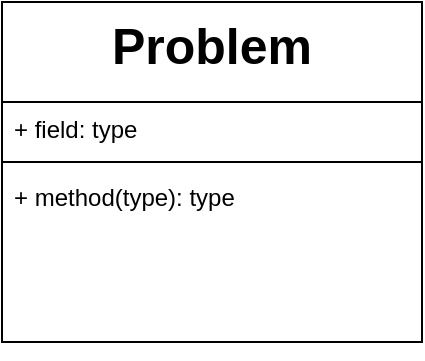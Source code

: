<mxfile version="26.0.11">
  <diagram name="Page-1" id="C6YzE_mWgBNW7gvZnHhm">
    <mxGraphModel dx="1563" dy="795" grid="1" gridSize="10" guides="1" tooltips="1" connect="1" arrows="1" fold="1" page="1" pageScale="1" pageWidth="850" pageHeight="1400" math="0" shadow="0">
      <root>
        <mxCell id="0" />
        <mxCell id="1" parent="0" />
        <mxCell id="oDP2CXBUagDUzoSfwTcn-1" value="&lt;font style=&quot;font-size: 25px;&quot;&gt;Problem&lt;/font&gt;" style="swimlane;fontStyle=1;align=center;verticalAlign=top;childLayout=stackLayout;horizontal=1;startSize=50;horizontalStack=0;resizeParent=1;resizeParentMax=0;resizeLast=0;collapsible=1;marginBottom=0;whiteSpace=wrap;html=1;" vertex="1" parent="1">
          <mxGeometry x="350" y="410" width="210" height="170" as="geometry" />
        </mxCell>
        <mxCell id="oDP2CXBUagDUzoSfwTcn-2" value="+ field: type" style="text;strokeColor=none;fillColor=none;align=left;verticalAlign=top;spacingLeft=4;spacingRight=4;overflow=hidden;rotatable=0;points=[[0,0.5],[1,0.5]];portConstraint=eastwest;whiteSpace=wrap;html=1;" vertex="1" parent="oDP2CXBUagDUzoSfwTcn-1">
          <mxGeometry y="50" width="210" height="26" as="geometry" />
        </mxCell>
        <mxCell id="oDP2CXBUagDUzoSfwTcn-3" value="" style="line;strokeWidth=1;fillColor=none;align=left;verticalAlign=middle;spacingTop=-1;spacingLeft=3;spacingRight=3;rotatable=0;labelPosition=right;points=[];portConstraint=eastwest;strokeColor=inherit;" vertex="1" parent="oDP2CXBUagDUzoSfwTcn-1">
          <mxGeometry y="76" width="210" height="8" as="geometry" />
        </mxCell>
        <mxCell id="oDP2CXBUagDUzoSfwTcn-4" value="+ method(type): type" style="text;strokeColor=none;fillColor=none;align=left;verticalAlign=top;spacingLeft=4;spacingRight=4;overflow=hidden;rotatable=0;points=[[0,0.5],[1,0.5]];portConstraint=eastwest;whiteSpace=wrap;html=1;" vertex="1" parent="oDP2CXBUagDUzoSfwTcn-1">
          <mxGeometry y="84" width="210" height="86" as="geometry" />
        </mxCell>
        <mxCell id="oDP2CXBUagDUzoSfwTcn-5" style="edgeStyle=orthogonalEdgeStyle;rounded=0;orthogonalLoop=1;jettySize=auto;html=1;entryX=0.5;entryY=1;entryDx=0;entryDy=0;entryPerimeter=0;" edge="1" parent="oDP2CXBUagDUzoSfwTcn-1" source="oDP2CXBUagDUzoSfwTcn-1" target="oDP2CXBUagDUzoSfwTcn-4">
          <mxGeometry relative="1" as="geometry">
            <mxPoint x="80" y="180" as="targetPoint" />
          </mxGeometry>
        </mxCell>
      </root>
    </mxGraphModel>
  </diagram>
</mxfile>

